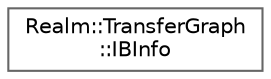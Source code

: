 digraph "Graphical Class Hierarchy"
{
 // LATEX_PDF_SIZE
  bgcolor="transparent";
  edge [fontname=Helvetica,fontsize=10,labelfontname=Helvetica,labelfontsize=10];
  node [fontname=Helvetica,fontsize=10,shape=box,height=0.2,width=0.4];
  rankdir="LR";
  Node0 [id="Node000000",label="Realm::TransferGraph\l::IBInfo",height=0.2,width=0.4,color="grey40", fillcolor="white", style="filled",URL="$structRealm_1_1TransferGraph_1_1IBInfo.html",tooltip=" "];
}
